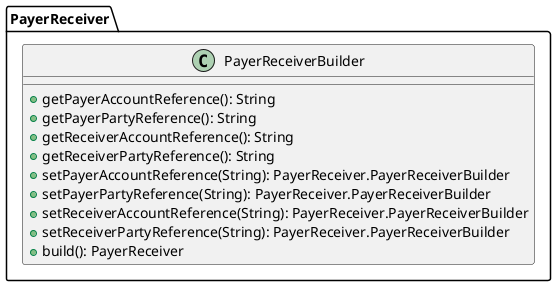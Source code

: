@startuml

    class PayerReceiver.PayerReceiverBuilder [[PayerReceiver.PayerReceiverBuilder.html]] {
        +getPayerAccountReference(): String
        +getPayerPartyReference(): String
        +getReceiverAccountReference(): String
        +getReceiverPartyReference(): String
        +setPayerAccountReference(String): PayerReceiver.PayerReceiverBuilder
        +setPayerPartyReference(String): PayerReceiver.PayerReceiverBuilder
        +setReceiverAccountReference(String): PayerReceiver.PayerReceiverBuilder
        +setReceiverPartyReference(String): PayerReceiver.PayerReceiverBuilder
        +build(): PayerReceiver
    }

@enduml
